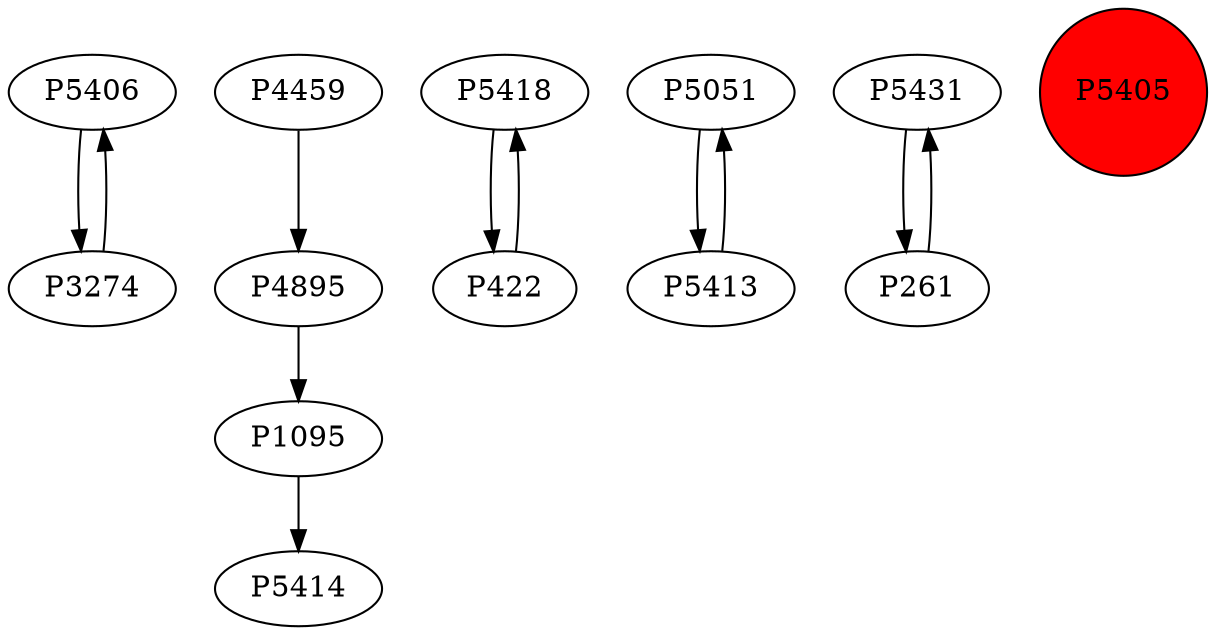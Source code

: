 digraph {
	P5406 -> P3274
	P4895 -> P1095
	P3274 -> P5406
	P1095 -> P5414
	P4459 -> P4895
	P5418 -> P422
	P5051 -> P5413
	P5413 -> P5051
	P5431 -> P261
	P261 -> P5431
	P422 -> P5418
	P5405 [shape=circle]
	P5405 [style=filled]
	P5405 [fillcolor=red]
}